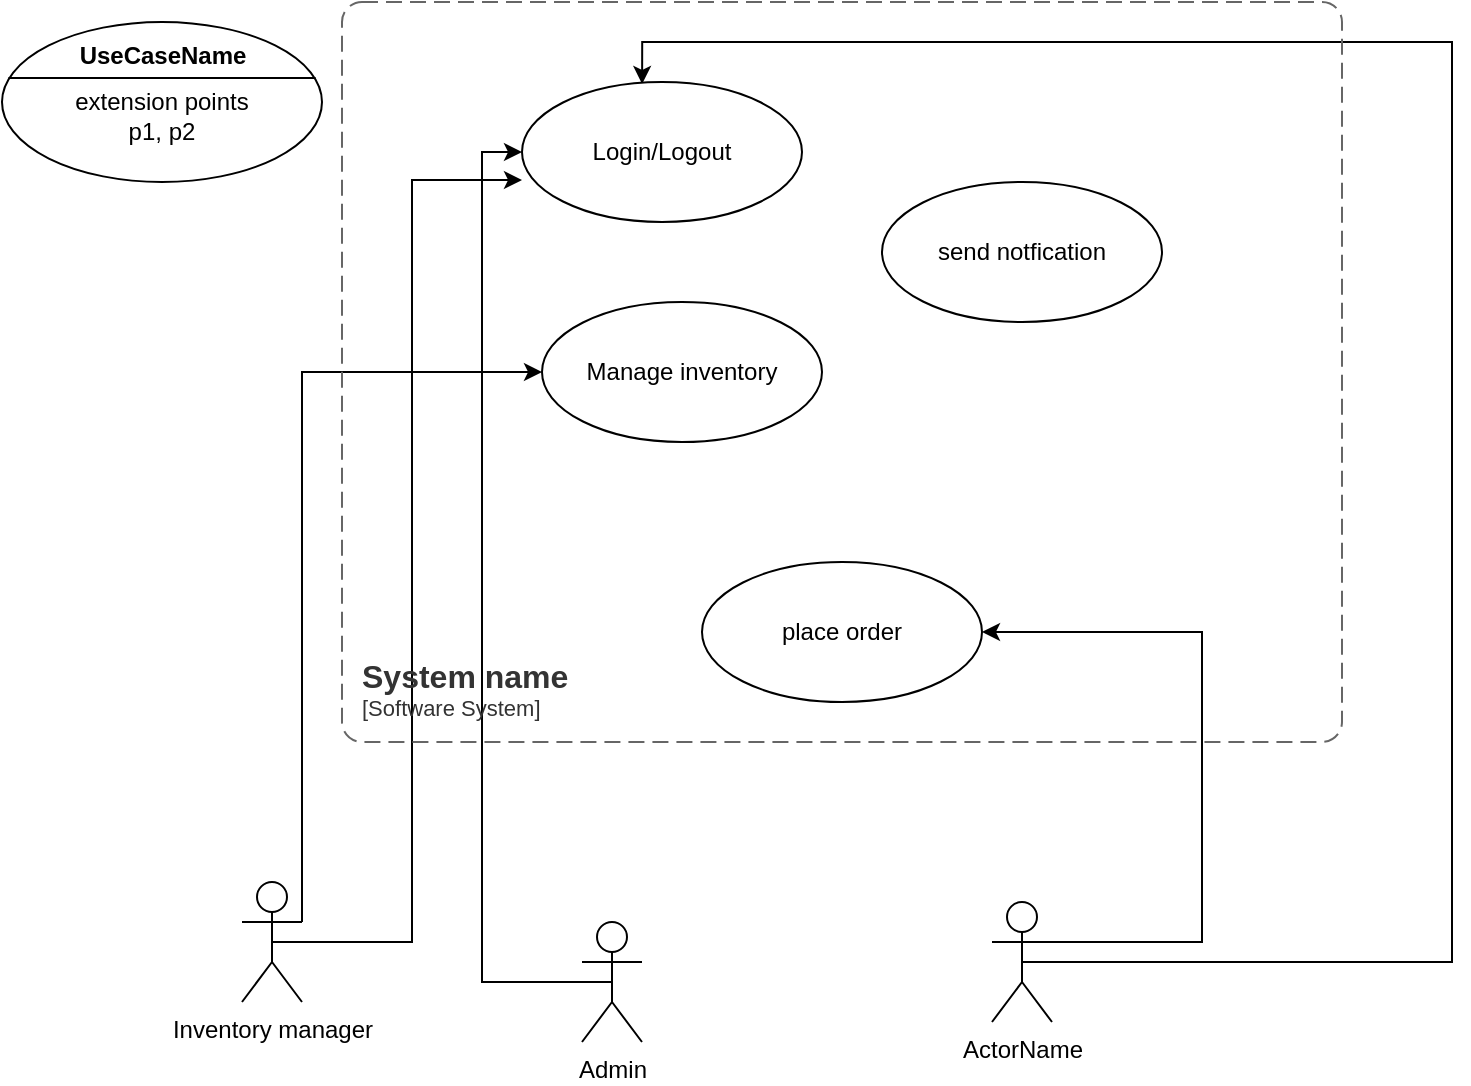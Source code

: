<mxfile version="20.3.6" type="github">
  <diagram id="0PQUFtJPQk070RORbmXp" name="Page-1">
    <mxGraphModel dx="780" dy="759" grid="1" gridSize="10" guides="1" tooltips="1" connect="1" arrows="1" fold="1" page="1" pageScale="1" pageWidth="850" pageHeight="1100" math="0" shadow="0">
      <root>
        <mxCell id="0" />
        <mxCell id="1" parent="0" />
        <mxCell id="jJhtVigm2m3r4LisbKgp-17" style="edgeStyle=orthogonalEdgeStyle;rounded=0;orthogonalLoop=1;jettySize=auto;html=1;exitX=0.5;exitY=0.5;exitDx=0;exitDy=0;exitPerimeter=0;" edge="1" parent="1" source="jJhtVigm2m3r4LisbKgp-1" target="jJhtVigm2m3r4LisbKgp-8">
          <mxGeometry relative="1" as="geometry">
            <mxPoint x="270" y="280" as="targetPoint" />
            <Array as="points">
              <mxPoint x="250" y="560" />
              <mxPoint x="250" y="145" />
            </Array>
          </mxGeometry>
        </mxCell>
        <mxCell id="jJhtVigm2m3r4LisbKgp-1" value="Admin" style="shape=umlActor;html=1;verticalLabelPosition=bottom;verticalAlign=top;align=center;" vertex="1" parent="1">
          <mxGeometry x="300" y="530" width="30" height="60" as="geometry" />
        </mxCell>
        <mxCell id="jJhtVigm2m3r4LisbKgp-19" style="edgeStyle=orthogonalEdgeStyle;rounded=0;orthogonalLoop=1;jettySize=auto;html=1;exitX=0.5;exitY=0.5;exitDx=0;exitDy=0;exitPerimeter=0;entryX=0.429;entryY=0.014;entryDx=0;entryDy=0;entryPerimeter=0;" edge="1" parent="1" source="jJhtVigm2m3r4LisbKgp-2" target="jJhtVigm2m3r4LisbKgp-8">
          <mxGeometry relative="1" as="geometry">
            <Array as="points">
              <mxPoint x="735" y="90" />
              <mxPoint x="330" y="90" />
            </Array>
          </mxGeometry>
        </mxCell>
        <mxCell id="jJhtVigm2m3r4LisbKgp-20" style="edgeStyle=orthogonalEdgeStyle;rounded=0;orthogonalLoop=1;jettySize=auto;html=1;exitX=0;exitY=0.333;exitDx=0;exitDy=0;exitPerimeter=0;entryX=1;entryY=0.5;entryDx=0;entryDy=0;" edge="1" parent="1" source="jJhtVigm2m3r4LisbKgp-2" target="jJhtVigm2m3r4LisbKgp-9">
          <mxGeometry relative="1" as="geometry">
            <Array as="points">
              <mxPoint x="610" y="540" />
              <mxPoint x="610" y="385" />
            </Array>
          </mxGeometry>
        </mxCell>
        <mxCell id="jJhtVigm2m3r4LisbKgp-2" value="ActorName" style="shape=umlActor;html=1;verticalLabelPosition=bottom;verticalAlign=top;align=center;" vertex="1" parent="1">
          <mxGeometry x="505" y="520" width="30" height="60" as="geometry" />
        </mxCell>
        <mxCell id="jJhtVigm2m3r4LisbKgp-18" style="edgeStyle=orthogonalEdgeStyle;rounded=0;orthogonalLoop=1;jettySize=auto;html=1;exitX=0.5;exitY=0.5;exitDx=0;exitDy=0;exitPerimeter=0;entryX=0;entryY=0.7;entryDx=0;entryDy=0;entryPerimeter=0;" edge="1" parent="1" source="jJhtVigm2m3r4LisbKgp-3" target="jJhtVigm2m3r4LisbKgp-8">
          <mxGeometry relative="1" as="geometry" />
        </mxCell>
        <mxCell id="jJhtVigm2m3r4LisbKgp-21" style="edgeStyle=orthogonalEdgeStyle;rounded=0;orthogonalLoop=1;jettySize=auto;html=1;exitX=1;exitY=0.333;exitDx=0;exitDy=0;exitPerimeter=0;" edge="1" parent="1" source="jJhtVigm2m3r4LisbKgp-3" target="jJhtVigm2m3r4LisbKgp-11">
          <mxGeometry relative="1" as="geometry">
            <Array as="points">
              <mxPoint x="160" y="255" />
            </Array>
          </mxGeometry>
        </mxCell>
        <mxCell id="jJhtVigm2m3r4LisbKgp-3" value="Inventory manager" style="shape=umlActor;html=1;verticalLabelPosition=bottom;verticalAlign=top;align=center;" vertex="1" parent="1">
          <mxGeometry x="130" y="510" width="30" height="60" as="geometry" />
        </mxCell>
        <mxCell id="jJhtVigm2m3r4LisbKgp-8" value="Login/Logout" style="ellipse;whiteSpace=wrap;html=1;" vertex="1" parent="1">
          <mxGeometry x="270" y="110" width="140" height="70" as="geometry" />
        </mxCell>
        <mxCell id="jJhtVigm2m3r4LisbKgp-9" value="place order" style="ellipse;whiteSpace=wrap;html=1;" vertex="1" parent="1">
          <mxGeometry x="360" y="350" width="140" height="70" as="geometry" />
        </mxCell>
        <mxCell id="jJhtVigm2m3r4LisbKgp-10" value="send notfication" style="ellipse;whiteSpace=wrap;html=1;" vertex="1" parent="1">
          <mxGeometry x="450" y="160" width="140" height="70" as="geometry" />
        </mxCell>
        <mxCell id="jJhtVigm2m3r4LisbKgp-11" value="Manage inventory" style="ellipse;whiteSpace=wrap;html=1;" vertex="1" parent="1">
          <mxGeometry x="280" y="220" width="140" height="70" as="geometry" />
        </mxCell>
        <object placeholders="1" c4Name="System name" c4Type="SystemScopeBoundary" c4Application="Software System" label="&lt;font style=&quot;font-size: 16px&quot;&gt;&lt;b&gt;&lt;div style=&quot;text-align: left&quot;&gt;%c4Name%&lt;/div&gt;&lt;/b&gt;&lt;/font&gt;&lt;div style=&quot;text-align: left&quot;&gt;[%c4Application%]&lt;/div&gt;" id="jJhtVigm2m3r4LisbKgp-22">
          <mxCell style="rounded=1;fontSize=11;whiteSpace=wrap;html=1;dashed=1;arcSize=20;fillColor=none;strokeColor=#666666;fontColor=#333333;labelBackgroundColor=none;align=left;verticalAlign=bottom;labelBorderColor=none;spacingTop=0;spacing=10;dashPattern=8 4;metaEdit=1;rotatable=0;perimeter=rectanglePerimeter;noLabel=0;labelPadding=0;allowArrows=0;connectable=0;expand=0;recursiveResize=0;editable=1;pointerEvents=0;absoluteArcSize=1;points=[[0.25,0,0],[0.5,0,0],[0.75,0,0],[1,0.25,0],[1,0.5,0],[1,0.75,0],[0.75,1,0],[0.5,1,0],[0.25,1,0],[0,0.75,0],[0,0.5,0],[0,0.25,0]];" vertex="1" parent="1">
            <mxGeometry x="180" y="70" width="500" height="370" as="geometry" />
          </mxCell>
        </object>
        <mxCell id="jJhtVigm2m3r4LisbKgp-24" value="&#xa;extension points&#xa;p1, p2" style="html=1;shape=mxgraph.sysml.useCaseExtPt;whiteSpace=wrap;align=center;" vertex="1" parent="1">
          <mxGeometry x="10" y="80" width="160" height="80" as="geometry" />
        </mxCell>
        <mxCell id="jJhtVigm2m3r4LisbKgp-25" value="UseCaseName" style="resizable=0;html=1;verticalAlign=middle;align=center;labelBackgroundColor=none;fontStyle=1;" connectable="0" vertex="1" parent="jJhtVigm2m3r4LisbKgp-24">
          <mxGeometry x="80" y="17" as="geometry" />
        </mxCell>
      </root>
    </mxGraphModel>
  </diagram>
</mxfile>
